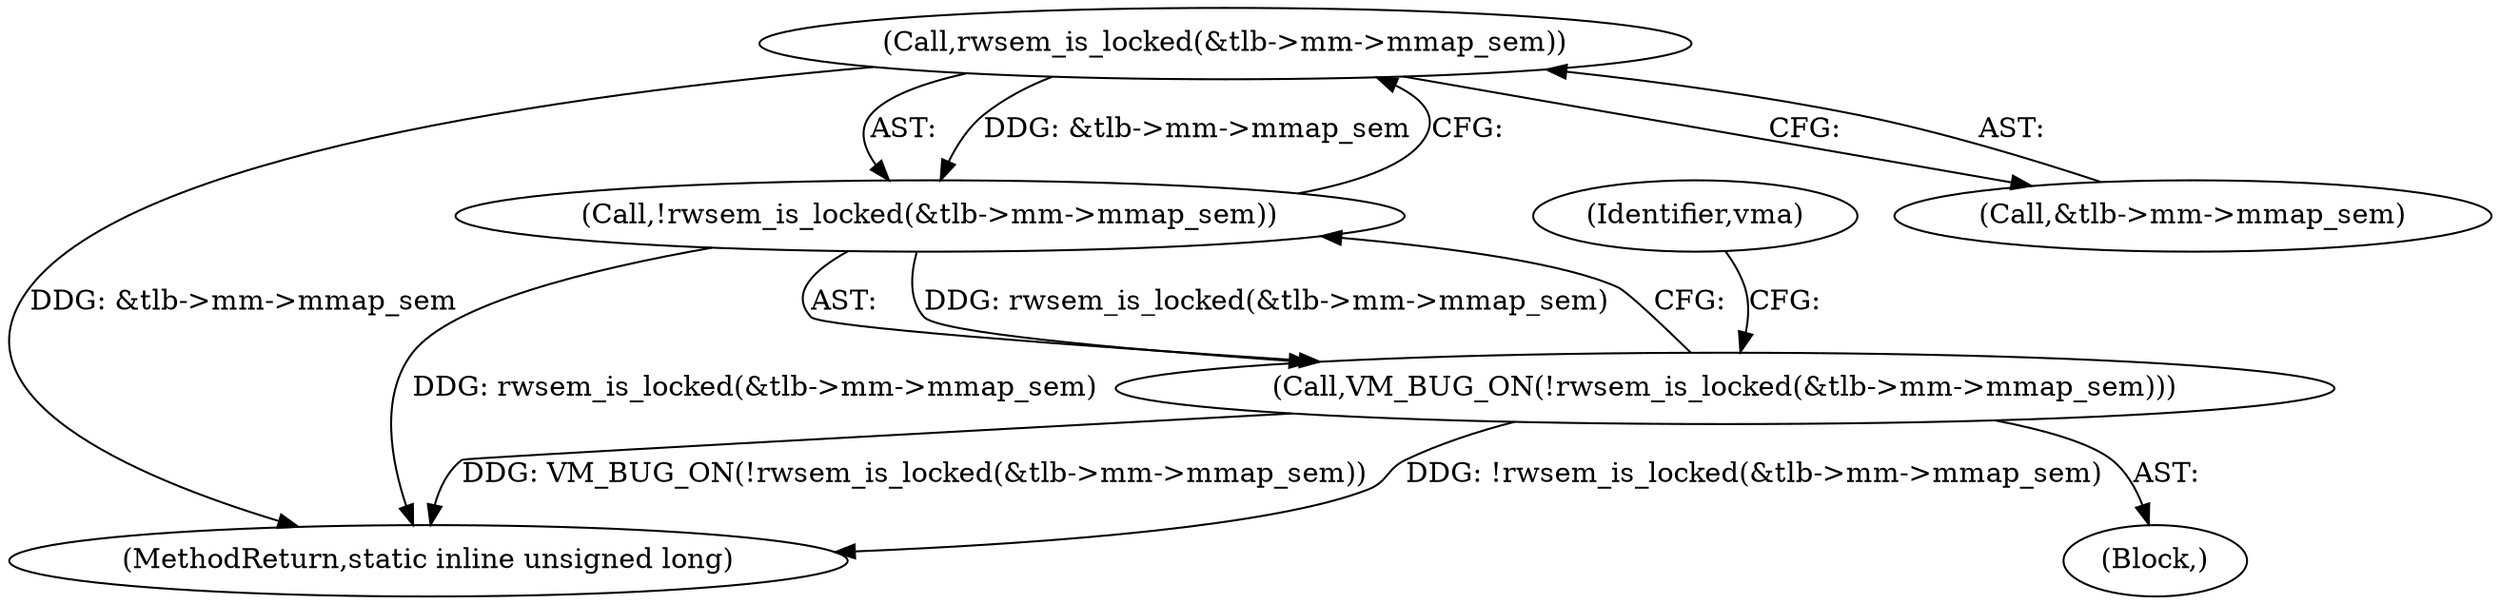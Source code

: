 digraph "0_linux_4a1d704194a441bf83c636004a479e01360ec850_6@pointer" {
"1000137" [label="(Call,rwsem_is_locked(&tlb->mm->mmap_sem))"];
"1000136" [label="(Call,!rwsem_is_locked(&tlb->mm->mmap_sem))"];
"1000135" [label="(Call,VM_BUG_ON(!rwsem_is_locked(&tlb->mm->mmap_sem)))"];
"1000135" [label="(Call,VM_BUG_ON(!rwsem_is_locked(&tlb->mm->mmap_sem)))"];
"1000183" [label="(MethodReturn,static inline unsigned long)"];
"1000146" [label="(Identifier,vma)"];
"1000137" [label="(Call,rwsem_is_locked(&tlb->mm->mmap_sem))"];
"1000134" [label="(Block,)"];
"1000138" [label="(Call,&tlb->mm->mmap_sem)"];
"1000136" [label="(Call,!rwsem_is_locked(&tlb->mm->mmap_sem))"];
"1000137" -> "1000136"  [label="AST: "];
"1000137" -> "1000138"  [label="CFG: "];
"1000138" -> "1000137"  [label="AST: "];
"1000136" -> "1000137"  [label="CFG: "];
"1000137" -> "1000183"  [label="DDG: &tlb->mm->mmap_sem"];
"1000137" -> "1000136"  [label="DDG: &tlb->mm->mmap_sem"];
"1000136" -> "1000135"  [label="AST: "];
"1000135" -> "1000136"  [label="CFG: "];
"1000136" -> "1000183"  [label="DDG: rwsem_is_locked(&tlb->mm->mmap_sem)"];
"1000136" -> "1000135"  [label="DDG: rwsem_is_locked(&tlb->mm->mmap_sem)"];
"1000135" -> "1000134"  [label="AST: "];
"1000146" -> "1000135"  [label="CFG: "];
"1000135" -> "1000183"  [label="DDG: VM_BUG_ON(!rwsem_is_locked(&tlb->mm->mmap_sem))"];
"1000135" -> "1000183"  [label="DDG: !rwsem_is_locked(&tlb->mm->mmap_sem)"];
}
